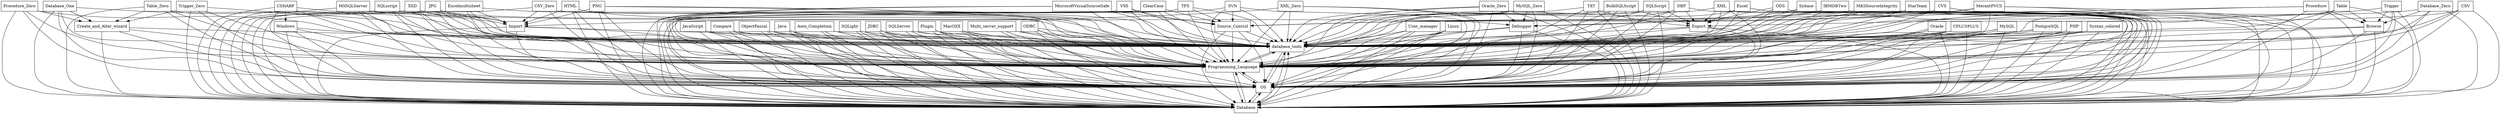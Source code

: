 digraph{
graph [rankdir=TB];
node [shape=box];
edge [arrowhead=normal];
0[label="Oracle_Zero",]
1[label="PostgreSQL",]
2[label="CSHARP",]
3[label="Procedure_Zero",]
4[label="MicrosoftVisualSourceSafe",]
5[label="MKSSourceIntegrity",]
6[label="MSSQLServer",]
7[label="Java",]
8[label="SQLight",]
9[label="JDBC",]
10[label="MacOSX",]
11[label="JPG",]
12[label="SQLServer",]
13[label="HTML",]
14[label="PNG",]
15[label="Plugin",]
16[label="Debugger",]
17[label="User_manager",]
18[label="CSV",]
19[label="Database_One",]
20[label="StarTeam",]
21[label="Sybase",]
22[label="TXT",]
23[label="Export",]
24[label="Linux",]
25[label="database_tools",]
26[label="SQLscript",]
27[label="Source_Control",]
28[label="IBMDBTwo",]
29[label="Programming_Language",]
30[label="CVS",]
31[label="JavaScript",]
32[label="BulkSQLScript",]
33[label="Import",]
34[label="Database",]
35[label="SQLScript",]
36[label="Procedure",]
37[label="Table",]
38[label="Compare",]
39[label="Trigger",]
40[label="MerantPVCS",]
41[label="ObjectPascal",]
42[label="Auto_Completion",]
43[label="Database_Zero",]
44[label="Multi_server_support",]
45[label="ODBC",]
46[label="Oracle",]
47[label="CPLUSPLUS",]
48[label="XSD",]
49[label="MySQL",]
50[label="Table_Zero",]
51[label="Create_and_Alter_wizard",]
52[label="OS",]
53[label="VSS",]
54[label="ClearCase",]
55[label="DBF",]
56[label="Excelmultisheet",]
57[label="Windows",]
58[label="MySQL_Zero",]
59[label="PHP",]
60[label="Syntax_colored",]
61[label="CSV_Zero",]
62[label="XML",]
63[label="Excel",]
64[label="Browse",]
65[label="Trigger_Zero",]
66[label="TFS",]
67[label="SVN",]
68[label="ODS",]
69[label="XML_Zero",]
0->16[label="",]
0->25[label="",]
0->29[label="",]
0->34[label="",]
0->52[label="",]
1->25[label="",]
1->29[label="",]
1->34[label="",]
1->52[label="",]
2->25[label="",]
2->29[label="",]
2->34[label="",]
2->52[label="",]
2->57[label="",]
3->25[label="",]
3->29[label="",]
3->34[label="",]
3->51[label="",]
3->52[label="",]
4->25[label="",]
4->27[label="",]
4->29[label="",]
4->34[label="",]
4->52[label="",]
5->25[label="",]
5->27[label="",]
5->29[label="",]
5->34[label="",]
5->52[label="",]
6->16[label="",]
6->25[label="",]
6->29[label="",]
6->34[label="",]
6->52[label="",]
7->25[label="",]
7->29[label="",]
7->34[label="",]
7->52[label="",]
8->25[label="",]
8->29[label="",]
8->34[label="",]
8->52[label="",]
9->25[label="",]
9->29[label="",]
9->34[label="",]
9->52[label="",]
10->25[label="",]
10->29[label="",]
10->34[label="",]
10->52[label="",]
11->25[label="",]
11->29[label="",]
11->33[label="",]
11->34[label="",]
11->52[label="",]
12->25[label="",]
12->29[label="",]
12->34[label="",]
12->52[label="",]
13->25[label="",]
13->29[label="",]
13->33[label="",]
13->34[label="",]
13->52[label="",]
14->25[label="",]
14->29[label="",]
14->33[label="",]
14->34[label="",]
14->52[label="",]
15->25[label="",]
15->29[label="",]
15->34[label="",]
15->52[label="",]
16->25[label="",]
16->29[label="",]
16->34[label="",]
16->52[label="",]
17->25[label="",]
17->29[label="",]
17->34[label="",]
17->52[label="",]
18->23[label="",]
18->25[label="",]
18->29[label="",]
18->34[label="",]
18->52[label="",]
19->25[label="",]
19->29[label="",]
19->34[label="",]
19->51[label="",]
19->52[label="",]
20->25[label="",]
20->27[label="",]
20->29[label="",]
20->34[label="",]
20->52[label="",]
21->16[label="",]
21->25[label="",]
21->29[label="",]
21->34[label="",]
21->52[label="",]
22->23[label="",]
22->25[label="",]
22->29[label="",]
22->34[label="",]
22->52[label="",]
23->25[label="",]
23->29[label="",]
23->34[label="",]
23->52[label="",]
24->25[label="",]
24->29[label="",]
24->34[label="",]
24->52[label="",]
25->29[label="",]
25->34[label="",]
25->52[label="",]
26->25[label="",]
26->29[label="",]
26->33[label="",]
26->34[label="",]
26->52[label="",]
27->25[label="",]
27->29[label="",]
27->34[label="",]
27->52[label="",]
28->16[label="",]
28->25[label="",]
28->29[label="",]
28->34[label="",]
28->52[label="",]
29->25[label="",]
29->34[label="",]
29->52[label="",]
30->25[label="",]
30->27[label="",]
30->29[label="",]
30->34[label="",]
30->52[label="",]
31->25[label="",]
31->29[label="",]
31->34[label="",]
31->52[label="",]
32->23[label="",]
32->25[label="",]
32->29[label="",]
32->34[label="",]
32->52[label="",]
33->25[label="",]
33->29[label="",]
33->34[label="",]
33->52[label="",]
34->25[label="",]
34->29[label="",]
34->52[label="",]
35->23[label="",]
35->25[label="",]
35->29[label="",]
35->34[label="",]
35->52[label="",]
36->25[label="",]
36->29[label="",]
36->34[label="",]
36->52[label="",]
36->64[label="",]
37->25[label="",]
37->29[label="",]
37->34[label="",]
37->52[label="",]
37->64[label="",]
38->25[label="",]
38->29[label="",]
38->34[label="",]
38->52[label="",]
39->25[label="",]
39->29[label="",]
39->34[label="",]
39->52[label="",]
39->64[label="",]
40->25[label="",]
40->27[label="",]
40->29[label="",]
40->34[label="",]
40->52[label="",]
41->25[label="",]
41->29[label="",]
41->34[label="",]
41->52[label="",]
42->25[label="",]
42->29[label="",]
42->34[label="",]
42->52[label="",]
43->25[label="",]
43->29[label="",]
43->34[label="",]
43->52[label="",]
43->64[label="",]
44->25[label="",]
44->29[label="",]
44->34[label="",]
44->52[label="",]
45->25[label="",]
45->29[label="",]
45->34[label="",]
45->52[label="",]
46->25[label="",]
46->29[label="",]
46->34[label="",]
46->52[label="",]
47->25[label="",]
47->29[label="",]
47->34[label="",]
47->52[label="",]
48->25[label="",]
48->29[label="",]
48->33[label="",]
48->34[label="",]
48->52[label="",]
49->25[label="",]
49->29[label="",]
49->34[label="",]
49->52[label="",]
50->25[label="",]
50->29[label="",]
50->34[label="",]
50->51[label="",]
50->52[label="",]
51->25[label="",]
51->29[label="",]
51->34[label="",]
51->52[label="",]
52->25[label="",]
52->29[label="",]
52->34[label="",]
53->25[label="",]
53->27[label="",]
53->29[label="",]
53->34[label="",]
53->52[label="",]
54->25[label="",]
54->27[label="",]
54->29[label="",]
54->34[label="",]
54->52[label="",]
55->23[label="",]
55->25[label="",]
55->29[label="",]
55->34[label="",]
55->52[label="",]
56->25[label="",]
56->29[label="",]
56->33[label="",]
56->34[label="",]
56->52[label="",]
57->25[label="",]
57->29[label="",]
57->34[label="",]
57->52[label="",]
58->16[label="",]
58->25[label="",]
58->29[label="",]
58->34[label="",]
58->52[label="",]
59->25[label="",]
59->29[label="",]
59->34[label="",]
59->52[label="",]
60->25[label="",]
60->29[label="",]
60->34[label="",]
60->52[label="",]
61->25[label="",]
61->29[label="",]
61->33[label="",]
61->34[label="",]
61->52[label="",]
62->23[label="",]
62->25[label="",]
62->29[label="",]
62->34[label="",]
62->52[label="",]
63->23[label="",]
63->25[label="",]
63->29[label="",]
63->34[label="",]
63->52[label="",]
64->25[label="",]
64->29[label="",]
64->34[label="",]
64->52[label="",]
65->25[label="",]
65->29[label="",]
65->34[label="",]
65->51[label="",]
65->52[label="",]
66->25[label="",]
66->27[label="",]
66->29[label="",]
66->34[label="",]
66->52[label="",]
67->25[label="",]
67->27[label="",]
67->29[label="",]
67->34[label="",]
67->52[label="",]
68->23[label="",]
68->25[label="",]
68->29[label="",]
68->34[label="",]
68->52[label="",]
69->25[label="",]
69->29[label="",]
69->33[label="",]
69->34[label="",]
69->52[label="",]
}
